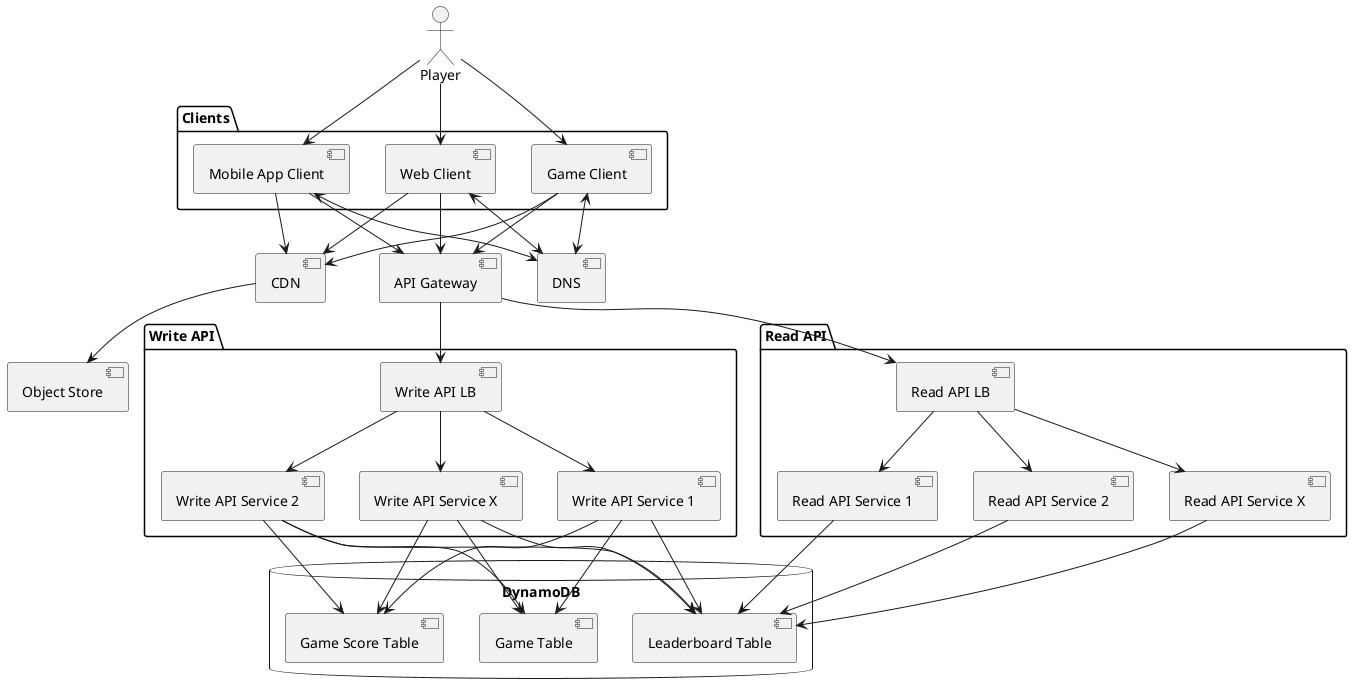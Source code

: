 @startuml
actor Player
top to bottom direction

package "Clients" {
    Player --> [Web Client]
    Player --> [Mobile App Client]
    Player --> [Game Client]
}

[Web Client] <--> [DNS]
[Mobile App Client] <--> [DNS]
[Game Client] <--> [DNS]

[Web Client] --> [CDN]
[Mobile App Client] --> [CDN]
[Game Client] --> [CDN]

[CDN] --> [Object Store]

[Web Client] --> [API Gateway]
[Mobile App Client] --> [API Gateway]
[Game Client] --> [API Gateway]

package "Write API" {
    [API Gateway] --> [Write API LB]
    [Write API LB] --> [Write API Service 1]
    [Write API LB] --> [Write API Service 2]
    [Write API LB] --> [Write API Service X]
}

package "Read API" {
    [API Gateway] --> [Read API LB]
    [Read API LB] --> [Read API Service 1]
    [Read API LB] --> [Read API Service 2]
    [Read API LB] --> [Read API Service X]
}

database "DynamoDB" {
    [Write API Service 1] --> [Leaderboard Table]
    [Write API Service 2] --> [Leaderboard Table]
    [Write API Service X] --> [Leaderboard Table]

    [Write API Service 1] --> [Game Table]
    [Write API Service 2] --> [Game Table]
    [Write API Service X] --> [Game Table]

    [Write API Service 1] --> [Game Score Table]
    [Write API Service 2] --> [Game Score Table]
    [Write API Service X] --> [Game Score Table]

    [Read API Service 1] --> [Leaderboard Table]
    [Read API Service 2] --> [Leaderboard Table]
    [Read API Service X] --> [Leaderboard Table]


}
@enduml